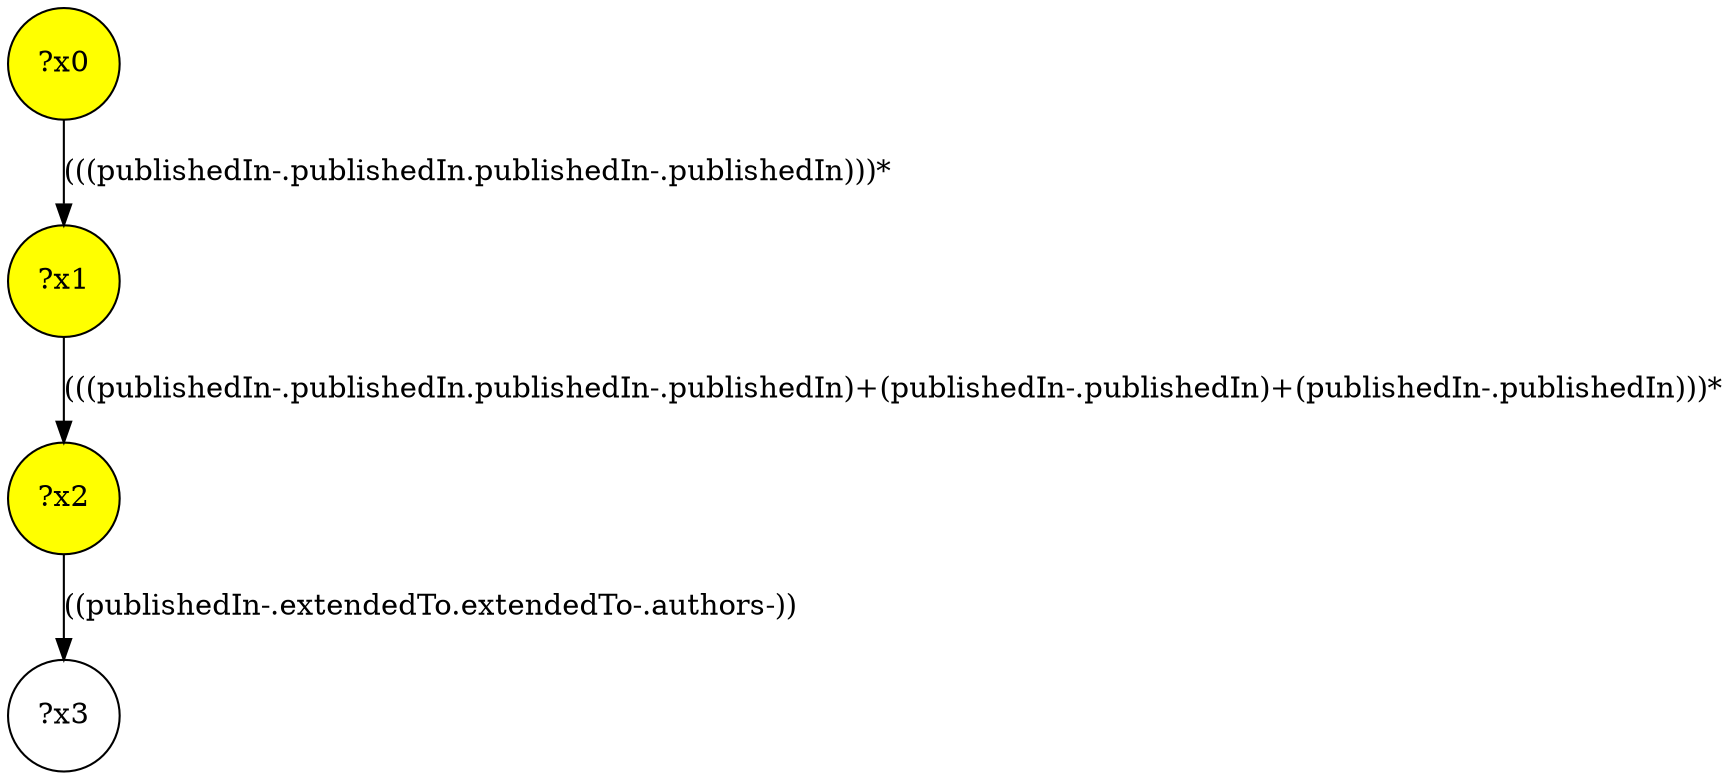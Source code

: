 digraph g {
	x2 [fillcolor="yellow", style="filled," shape=circle, label="?x2"];
	x0 [fillcolor="yellow", style="filled," shape=circle, label="?x0"];
	x1 [fillcolor="yellow", style="filled," shape=circle, label="?x1"];
	x0 -> x1 [label="(((publishedIn-.publishedIn.publishedIn-.publishedIn)))*"];
	x1 -> x2 [label="(((publishedIn-.publishedIn.publishedIn-.publishedIn)+(publishedIn-.publishedIn)+(publishedIn-.publishedIn)))*"];
	x3 [shape=circle, label="?x3"];
	x2 -> x3 [label="((publishedIn-.extendedTo.extendedTo-.authors-))"];
}
